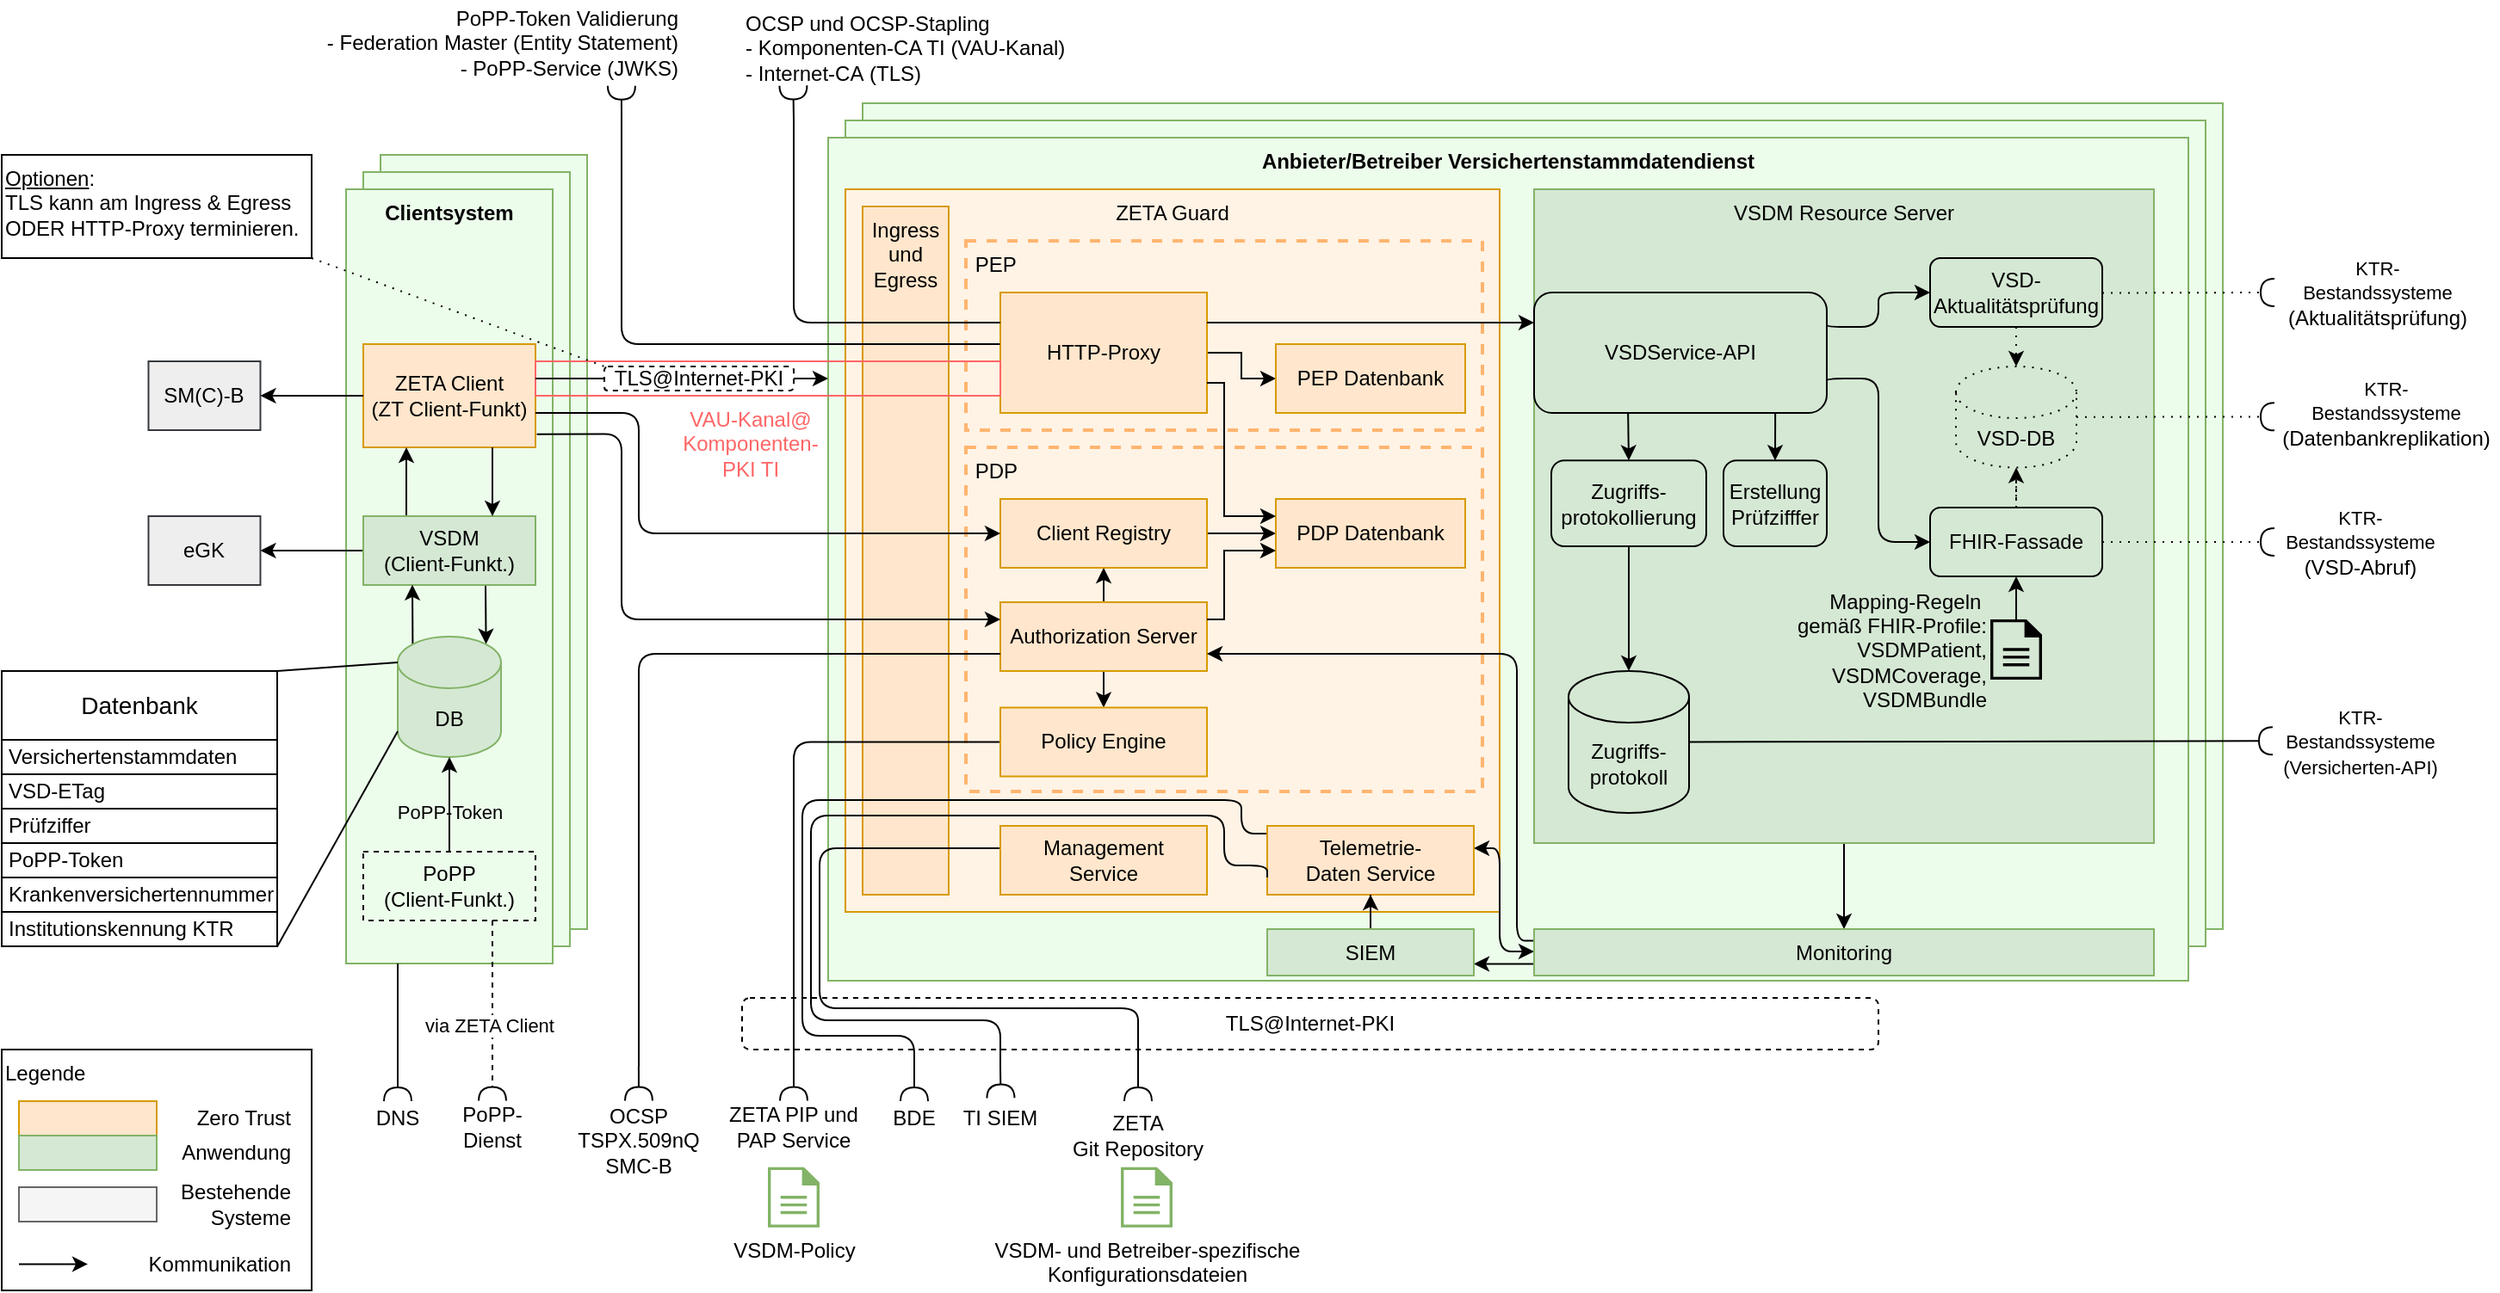 <?xml version="1.0" encoding="UTF-8"?>
<mxfile version="24.9.3">
  <diagram id="XZqBrHnGn3-9SLynYtlv" name="Seite-1">
    <mxGraphModel dx="1450" dy="616" grid="1" gridSize="10" guides="1" tooltips="1" connect="1" arrows="1" fold="1" page="0" pageScale="1" pageWidth="827" pageHeight="1169" math="0" shadow="0">
      <root>
        <mxCell id="0" />
        <mxCell id="1" parent="0" />
        <mxCell id="mA7ABEJn_w4v4imi2nxo-2" value="&lt;u&gt;Optionen&lt;/u&gt;:&lt;div&gt;&lt;span style=&quot;background-color: initial;&quot;&gt;TLS kann am Ingress &amp;amp; Egress ODER HTTP-Proxy terminieren.&lt;/span&gt;&lt;/div&gt;" style="rounded=0;whiteSpace=wrap;html=1;align=left;verticalAlign=top;" parent="1" vertex="1">
          <mxGeometry x="-10" y="100" width="180" height="60" as="geometry" />
        </mxCell>
        <mxCell id="WGu5ZAYpoWvmzztNCjQf-6" value="TLS@Internet-PKI" style="rounded=1;whiteSpace=wrap;html=1;fillColor=default;strokeColor=default;dashed=1;" parent="1" vertex="1">
          <mxGeometry x="420" y="590" width="660" height="30" as="geometry" />
        </mxCell>
        <mxCell id="Ux8lGl-wnyfo4ktNm6vA-52" value="" style="rounded=0;whiteSpace=wrap;html=1;fillColor=#EDFDEC;strokeColor=#82B366;verticalAlign=top;" parent="1" vertex="1">
          <mxGeometry x="210" y="100" width="120" height="450" as="geometry" />
        </mxCell>
        <mxCell id="Ux8lGl-wnyfo4ktNm6vA-51" value="" style="rounded=0;whiteSpace=wrap;html=1;fillColor=#EDFDEC;strokeColor=#82B366;verticalAlign=top;" parent="1" vertex="1">
          <mxGeometry x="200" y="110" width="120" height="450" as="geometry" />
        </mxCell>
        <mxCell id="Ux8lGl-wnyfo4ktNm6vA-50" value="" style="rounded=0;whiteSpace=wrap;html=1;fillColor=#edfdec;strokeColor=#82b366;align=center;verticalAlign=top;" parent="1" vertex="1">
          <mxGeometry x="490" y="70" width="790" height="480" as="geometry" />
        </mxCell>
        <mxCell id="Ux8lGl-wnyfo4ktNm6vA-48" value="" style="rounded=0;whiteSpace=wrap;html=1;fillColor=#edfdec;strokeColor=#82b366;align=center;verticalAlign=top;" parent="1" vertex="1">
          <mxGeometry x="480" y="80" width="790" height="480" as="geometry" />
        </mxCell>
        <mxCell id="29rTgdMoYmhlcVRQ41To-1" value="&lt;b&gt;Anbieter/Betreiber Versichertenstammdatendienst&lt;/b&gt;" style="rounded=0;whiteSpace=wrap;html=1;fillColor=#edfdec;strokeColor=#82b366;align=center;verticalAlign=top;" parent="1" vertex="1">
          <mxGeometry x="470" y="90" width="790" height="490" as="geometry" />
        </mxCell>
        <mxCell id="29rTgdMoYmhlcVRQ41To-2" value="ZETA Guard" style="rounded=0;whiteSpace=wrap;html=1;align=center;verticalAlign=top;fillColor=#fff3e5;strokeColor=#d79b00;" parent="1" vertex="1">
          <mxGeometry x="480" y="120" width="380" height="420" as="geometry" />
        </mxCell>
        <mxCell id="29rTgdMoYmhlcVRQ41To-3" value="Ingress&lt;div&gt;und&lt;/div&gt;&lt;div&gt;Egress&lt;div&gt;&lt;/div&gt;&lt;/div&gt;" style="rounded=0;whiteSpace=wrap;html=1;fillColor=#ffe6cc;strokeColor=#d79b00;verticalAlign=top;" parent="1" vertex="1">
          <mxGeometry x="490" y="130" width="50" height="400" as="geometry" />
        </mxCell>
        <mxCell id="29rTgdMoYmhlcVRQ41To-4" value="Legende" style="rounded=0;whiteSpace=wrap;html=1;align=left;verticalAlign=top;" parent="1" vertex="1">
          <mxGeometry x="-10" y="620" width="180" height="140" as="geometry" />
        </mxCell>
        <mxCell id="29rTgdMoYmhlcVRQ41To-6" value="&amp;nbsp;PDP&amp;nbsp;" style="rounded=0;whiteSpace=wrap;html=1;fillColor=none;verticalAlign=top;strokeColor=#FFB570;dashed=1;strokeWidth=2;align=left;" parent="1" vertex="1">
          <mxGeometry x="550" y="270" width="300" height="200" as="geometry" />
        </mxCell>
        <mxCell id="29rTgdMoYmhlcVRQ41To-9" style="edgeStyle=orthogonalEdgeStyle;rounded=0;orthogonalLoop=1;jettySize=auto;html=1;entryX=0.5;entryY=0;entryDx=0;entryDy=0;" parent="1" source="29rTgdMoYmhlcVRQ41To-15" target="29rTgdMoYmhlcVRQ41To-18" edge="1">
          <mxGeometry relative="1" as="geometry">
            <mxPoint x="630" y="360" as="targetPoint" />
          </mxGeometry>
        </mxCell>
        <mxCell id="7Tdx6mqpSsqZb4YxP3zN-2" value="" style="edgeStyle=orthogonalEdgeStyle;rounded=0;orthogonalLoop=1;jettySize=auto;html=1;" parent="1" source="29rTgdMoYmhlcVRQ41To-15" target="7Tdx6mqpSsqZb4YxP3zN-1" edge="1">
          <mxGeometry relative="1" as="geometry" />
        </mxCell>
        <mxCell id="29rTgdMoYmhlcVRQ41To-15" value="Authorization Server" style="rounded=0;whiteSpace=wrap;html=1;fillColor=#ffe6cc;strokeColor=#d79b00;" parent="1" vertex="1">
          <mxGeometry x="570" y="360" width="120" height="40" as="geometry" />
        </mxCell>
        <mxCell id="29rTgdMoYmhlcVRQ41To-16" style="edgeStyle=orthogonalEdgeStyle;rounded=1;orthogonalLoop=1;jettySize=auto;html=1;exitX=0;exitY=0.5;exitDx=0;exitDy=0;curved=0;endArrow=none;endFill=0;" parent="1" source="29rTgdMoYmhlcVRQ41To-18" edge="1">
          <mxGeometry relative="1" as="geometry">
            <Array as="points">
              <mxPoint x="450" y="441" />
            </Array>
            <mxPoint x="450" y="610" as="targetPoint" />
          </mxGeometry>
        </mxCell>
        <mxCell id="29rTgdMoYmhlcVRQ41To-18" value="Policy Engine" style="rounded=0;whiteSpace=wrap;html=1;fillColor=#ffe6cc;strokeColor=#d79b00;" parent="1" vertex="1">
          <mxGeometry x="570" y="421.25" width="120" height="40" as="geometry" />
        </mxCell>
        <mxCell id="29rTgdMoYmhlcVRQ41To-20" style="edgeStyle=orthogonalEdgeStyle;rounded=1;orthogonalLoop=1;jettySize=auto;html=1;entryX=0.5;entryY=0;entryDx=0;entryDy=0;curved=0;exitX=0.5;exitY=1;exitDx=0;exitDy=0;" parent="1" source="29rTgdMoYmhlcVRQ41To-22" target="29rTgdMoYmhlcVRQ41To-34" edge="1">
          <mxGeometry relative="1" as="geometry">
            <Array as="points">
              <mxPoint x="1060" y="490" />
              <mxPoint x="1060" y="490" />
            </Array>
            <mxPoint x="1006" y="410" as="sourcePoint" />
          </mxGeometry>
        </mxCell>
        <mxCell id="29rTgdMoYmhlcVRQ41To-22" value="&lt;div&gt;VSDM Resource Server&lt;/div&gt;" style="rounded=0;whiteSpace=wrap;html=1;fillColor=#d5e8d4;strokeColor=#82b366;verticalAlign=top;" parent="1" vertex="1">
          <mxGeometry x="880" y="120" width="360" height="380" as="geometry" />
        </mxCell>
        <mxCell id="kJqwXl-6ZBxffu8ja5CK-4" value="" style="edgeStyle=orthogonalEdgeStyle;rounded=1;orthogonalLoop=1;jettySize=auto;html=1;entryX=0;entryY=0.5;entryDx=0;entryDy=0;curved=0;startArrow=classic;startFill=1;" parent="1" source="29rTgdMoYmhlcVRQ41To-28" target="29rTgdMoYmhlcVRQ41To-34" edge="1">
          <mxGeometry relative="1" as="geometry">
            <Array as="points">
              <mxPoint x="860" y="503" />
              <mxPoint x="860" y="563" />
              <mxPoint x="880" y="563" />
            </Array>
          </mxGeometry>
        </mxCell>
        <mxCell id="kJqwXl-6ZBxffu8ja5CK-5" value="" style="edgeStyle=orthogonalEdgeStyle;rounded=1;orthogonalLoop=1;jettySize=auto;html=1;curved=0;endArrow=none;endFill=0;exitX=0;exitY=0.25;exitDx=0;exitDy=0;" parent="1" edge="1">
          <mxGeometry relative="1" as="geometry">
            <mxPoint x="725" y="494.5" as="sourcePoint" />
            <mxPoint x="520" y="632" as="targetPoint" />
            <Array as="points">
              <mxPoint x="710" y="495" />
              <mxPoint x="710" y="475" />
              <mxPoint x="455" y="475" />
              <mxPoint x="455" y="612" />
              <mxPoint x="520" y="612" />
            </Array>
          </mxGeometry>
        </mxCell>
        <mxCell id="29rTgdMoYmhlcVRQ41To-28" value="Telemetrie-Daten&amp;nbsp;&lt;span style=&quot;background-color: initial;&quot;&gt;Service&lt;/span&gt;" style="rounded=0;whiteSpace=wrap;html=1;fillColor=#ffe6cc;strokeColor=#d79b00;" parent="1" vertex="1">
          <mxGeometry x="725" y="490" width="120" height="40" as="geometry" />
        </mxCell>
        <mxCell id="29rTgdMoYmhlcVRQ41To-29" style="edgeStyle=orthogonalEdgeStyle;rounded=1;orthogonalLoop=1;jettySize=auto;html=1;curved=0;exitX=0;exitY=0.5;exitDx=0;exitDy=0;endArrow=none;endFill=0;" parent="1" source="29rTgdMoYmhlcVRQ41To-31" edge="1">
          <mxGeometry relative="1" as="geometry">
            <Array as="points">
              <mxPoint x="580" y="503" />
              <mxPoint x="465" y="503" />
              <mxPoint x="465" y="596" />
              <mxPoint x="650" y="596" />
            </Array>
            <mxPoint x="650" y="610" as="targetPoint" />
          </mxGeometry>
        </mxCell>
        <mxCell id="29rTgdMoYmhlcVRQ41To-31" value="Management&lt;div&gt;Service&lt;/div&gt;" style="rounded=0;whiteSpace=wrap;html=1;fillColor=#ffe6cc;strokeColor=#d79b00;" parent="1" vertex="1">
          <mxGeometry x="570" y="490" width="120" height="40" as="geometry" />
        </mxCell>
        <mxCell id="kJqwXl-6ZBxffu8ja5CK-1" value="" style="edgeStyle=orthogonalEdgeStyle;rounded=0;orthogonalLoop=1;jettySize=auto;html=1;entryX=1;entryY=0.75;entryDx=0;entryDy=0;exitX=0;exitY=0.75;exitDx=0;exitDy=0;exitPerimeter=0;" parent="1" source="29rTgdMoYmhlcVRQ41To-34" target="29rTgdMoYmhlcVRQ41To-53" edge="1">
          <mxGeometry relative="1" as="geometry" />
        </mxCell>
        <mxCell id="kJqwXl-6ZBxffu8ja5CK-3" value="" style="edgeStyle=orthogonalEdgeStyle;rounded=1;orthogonalLoop=1;jettySize=auto;html=1;entryX=1;entryY=0.75;entryDx=0;entryDy=0;exitX=0;exitY=0.25;exitDx=0;exitDy=0;curved=0;" parent="1" source="29rTgdMoYmhlcVRQ41To-34" target="29rTgdMoYmhlcVRQ41To-15" edge="1">
          <mxGeometry relative="1" as="geometry">
            <mxPoint x="1060" y="640" as="targetPoint" />
            <Array as="points">
              <mxPoint x="870" y="557" />
              <mxPoint x="870" y="390" />
            </Array>
          </mxGeometry>
        </mxCell>
        <mxCell id="29rTgdMoYmhlcVRQ41To-34" value="&lt;div&gt;Monitoring&lt;/div&gt;" style="rounded=0;whiteSpace=wrap;html=1;fillColor=#d5e8d4;strokeColor=#82b366;" parent="1" vertex="1">
          <mxGeometry x="880" y="550" width="360" height="27" as="geometry" />
        </mxCell>
        <mxCell id="29rTgdMoYmhlcVRQ41To-39" value="&lt;b&gt;Clientsystem&lt;/b&gt;" style="rounded=0;whiteSpace=wrap;html=1;fillColor=#EDFDEC;strokeColor=#82B366;verticalAlign=top;" parent="1" vertex="1">
          <mxGeometry x="190" y="120" width="120" height="450" as="geometry" />
        </mxCell>
        <mxCell id="29rTgdMoYmhlcVRQ41To-44" value="SM(C)-B" style="rounded=0;whiteSpace=wrap;html=1;fillColor=#eeeeee;strokeColor=#36393d;" parent="1" vertex="1">
          <mxGeometry x="75.24" y="220" width="65" height="40" as="geometry" />
        </mxCell>
        <mxCell id="kJqwXl-6ZBxffu8ja5CK-8" value="" style="edgeStyle=orthogonalEdgeStyle;rounded=0;orthogonalLoop=1;jettySize=auto;html=1;entryX=0.5;entryY=1;entryDx=0;entryDy=0;" parent="1" source="29rTgdMoYmhlcVRQ41To-53" target="29rTgdMoYmhlcVRQ41To-28" edge="1">
          <mxGeometry relative="1" as="geometry">
            <mxPoint x="785" y="640" as="targetPoint" />
          </mxGeometry>
        </mxCell>
        <mxCell id="29rTgdMoYmhlcVRQ41To-53" value="&lt;div&gt;SIEM&lt;/div&gt;" style="rounded=0;whiteSpace=wrap;html=1;fillColor=#D5E8D4;strokeColor=#82B366;" parent="1" vertex="1">
          <mxGeometry x="725" y="550" width="120" height="27" as="geometry" />
        </mxCell>
        <mxCell id="29rTgdMoYmhlcVRQ41To-60" value="" style="rounded=0;whiteSpace=wrap;html=1;fillColor=#ffe6cc;strokeColor=#d79b00;" parent="1" vertex="1">
          <mxGeometry y="650" width="80" height="20" as="geometry" />
        </mxCell>
        <mxCell id="29rTgdMoYmhlcVRQ41To-61" value="Zero Trust" style="text;html=1;align=right;verticalAlign=middle;whiteSpace=wrap;rounded=0;" parent="1" vertex="1">
          <mxGeometry x="90" y="650" width="70" height="20" as="geometry" />
        </mxCell>
        <mxCell id="29rTgdMoYmhlcVRQ41To-62" value="" style="rounded=0;whiteSpace=wrap;html=1;fillColor=#d5e8d4;strokeColor=#82b366;" parent="1" vertex="1">
          <mxGeometry y="670" width="80" height="20" as="geometry" />
        </mxCell>
        <mxCell id="29rTgdMoYmhlcVRQ41To-63" value="Anwendung" style="text;html=1;align=right;verticalAlign=middle;whiteSpace=wrap;rounded=0;" parent="1" vertex="1">
          <mxGeometry x="90" y="670" width="70" height="20" as="geometry" />
        </mxCell>
        <mxCell id="29rTgdMoYmhlcVRQ41To-64" value="" style="rounded=0;whiteSpace=wrap;html=1;fillColor=#f5f5f5;strokeColor=#666666;fontColor=#333333;" parent="1" vertex="1">
          <mxGeometry y="700" width="80" height="20" as="geometry" />
        </mxCell>
        <mxCell id="29rTgdMoYmhlcVRQ41To-65" value="Bestehende &lt;br&gt;Systeme" style="text;html=1;align=right;verticalAlign=middle;whiteSpace=wrap;rounded=0;" parent="1" vertex="1">
          <mxGeometry x="90" y="699.75" width="70" height="20" as="geometry" />
        </mxCell>
        <mxCell id="29rTgdMoYmhlcVRQ41To-66" style="edgeStyle=orthogonalEdgeStyle;rounded=1;orthogonalLoop=1;jettySize=auto;html=1;curved=0;" parent="1" edge="1">
          <mxGeometry relative="1" as="geometry">
            <mxPoint y="744.71" as="sourcePoint" />
            <mxPoint x="40" y="744.71" as="targetPoint" />
            <Array as="points">
              <mxPoint x="20" y="745" />
              <mxPoint x="20" y="745" />
            </Array>
          </mxGeometry>
        </mxCell>
        <mxCell id="29rTgdMoYmhlcVRQ41To-67" value="Kommunikation" style="text;html=1;align=right;verticalAlign=middle;whiteSpace=wrap;rounded=0;" parent="1" vertex="1">
          <mxGeometry x="70" y="735" width="90" height="20" as="geometry" />
        </mxCell>
        <mxCell id="29rTgdMoYmhlcVRQ41To-70" style="edgeStyle=orthogonalEdgeStyle;rounded=1;orthogonalLoop=1;jettySize=auto;html=1;entryX=0;entryY=0.25;entryDx=0;entryDy=0;curved=0;exitX=1.008;exitY=0.872;exitDx=0;exitDy=0;exitPerimeter=0;" parent="1" source="29rTgdMoYmhlcVRQ41To-76" target="29rTgdMoYmhlcVRQ41To-15" edge="1">
          <mxGeometry relative="1" as="geometry">
            <Array as="points">
              <mxPoint x="350" y="262" />
              <mxPoint x="350" y="370" />
            </Array>
          </mxGeometry>
        </mxCell>
        <mxCell id="29rTgdMoYmhlcVRQ41To-76" value="ZETA Client&lt;div&gt;(ZT Client-Funkt)&lt;/div&gt;" style="rounded=0;whiteSpace=wrap;html=1;fillColor=#ffe6cc;strokeColor=#d79b00;" parent="1" vertex="1">
          <mxGeometry x="200" y="210" width="100" height="60" as="geometry" />
        </mxCell>
        <mxCell id="29rTgdMoYmhlcVRQ41To-77" value="&amp;nbsp;PEP&amp;nbsp;" style="rounded=0;whiteSpace=wrap;html=1;fillColor=none;verticalAlign=top;strokeColor=#FFB570;dashed=1;strokeWidth=2;align=left;" parent="1" vertex="1">
          <mxGeometry x="550" y="150" width="300" height="110" as="geometry" />
        </mxCell>
        <mxCell id="y5Bz5w09_a10lvHmToGj-6" value="" style="edgeStyle=orthogonalEdgeStyle;rounded=0;orthogonalLoop=1;jettySize=auto;html=1;" parent="1" source="29rTgdMoYmhlcVRQ41To-78" target="y5Bz5w09_a10lvHmToGj-5" edge="1">
          <mxGeometry relative="1" as="geometry" />
        </mxCell>
        <mxCell id="29rTgdMoYmhlcVRQ41To-78" value="HTTP-Proxy" style="rounded=0;whiteSpace=wrap;html=1;fillColor=#ffe6cc;strokeColor=#d79b00;" parent="1" vertex="1">
          <mxGeometry x="570" y="180" width="120" height="70" as="geometry" />
        </mxCell>
        <mxCell id="29rTgdMoYmhlcVRQ41To-81" style="edgeStyle=orthogonalEdgeStyle;rounded=1;orthogonalLoop=1;jettySize=auto;html=1;entryX=0;entryY=0.25;entryDx=0;entryDy=0;exitX=1;exitY=0.25;exitDx=0;exitDy=0;curved=0;" parent="1" source="29rTgdMoYmhlcVRQ41To-78" target="Veu_fZ2Ik_sSsAxx7kRS-4" edge="1">
          <mxGeometry relative="1" as="geometry">
            <Array as="points" />
            <mxPoint x="940" y="230" as="targetPoint" />
          </mxGeometry>
        </mxCell>
        <mxCell id="mJ-3obKRto_tGQeoeEUm-2" value="" style="edgeStyle=orthogonalEdgeStyle;rounded=0;orthogonalLoop=1;jettySize=auto;html=1;entryX=0.25;entryY=1;entryDx=0;entryDy=0;exitX=0.25;exitY=0;exitDx=0;exitDy=0;" parent="1" source="29rTgdMoYmhlcVRQ41To-85" target="29rTgdMoYmhlcVRQ41To-76" edge="1">
          <mxGeometry relative="1" as="geometry" />
        </mxCell>
        <mxCell id="eh9vk2TK4S6zh4HiUIDi-2" value="" style="edgeStyle=orthogonalEdgeStyle;rounded=0;orthogonalLoop=1;jettySize=auto;html=1;" parent="1" source="29rTgdMoYmhlcVRQ41To-85" target="eh9vk2TK4S6zh4HiUIDi-1" edge="1">
          <mxGeometry relative="1" as="geometry" />
        </mxCell>
        <mxCell id="29rTgdMoYmhlcVRQ41To-85" value="&lt;div&gt;VSDM&lt;/div&gt;&lt;div&gt;(Client-Funkt.)&lt;/div&gt;" style="rounded=0;whiteSpace=wrap;html=1;fillColor=#d5e8d4;strokeColor=#82b366;" parent="1" vertex="1">
          <mxGeometry x="200" y="310" width="100" height="40" as="geometry" />
        </mxCell>
        <mxCell id="mJ-3obKRto_tGQeoeEUm-1" value="" style="edgeStyle=orthogonalEdgeStyle;rounded=0;orthogonalLoop=1;jettySize=auto;html=1;startArrow=classic;startFill=1;endArrow=none;endFill=0;exitX=0.855;exitY=0;exitDx=0;exitDy=4.35;exitPerimeter=0;entryX=0.71;entryY=1.011;entryDx=0;entryDy=0;entryPerimeter=0;" parent="1" source="29rTgdMoYmhlcVRQ41To-87" target="29rTgdMoYmhlcVRQ41To-85" edge="1">
          <mxGeometry relative="1" as="geometry" />
        </mxCell>
        <mxCell id="RsZEj9lyrCXEbWaPnTaj-8" value="" style="edgeStyle=orthogonalEdgeStyle;rounded=0;orthogonalLoop=1;jettySize=auto;html=1;exitX=0.145;exitY=0;exitDx=0;exitDy=4.35;exitPerimeter=0;entryX=0.285;entryY=0.997;entryDx=0;entryDy=0;entryPerimeter=0;" parent="1" source="29rTgdMoYmhlcVRQ41To-87" target="29rTgdMoYmhlcVRQ41To-85" edge="1">
          <mxGeometry relative="1" as="geometry" />
        </mxCell>
        <mxCell id="29rTgdMoYmhlcVRQ41To-87" value="&lt;span style=&quot;background-color: initial;&quot;&gt;DB&lt;/span&gt;" style="shape=cylinder3;whiteSpace=wrap;html=1;boundedLbl=1;backgroundOutline=1;size=15;fillColor=#d5e8d4;strokeColor=#82b366;" parent="1" vertex="1">
          <mxGeometry x="220" y="380" width="60" height="70" as="geometry" />
        </mxCell>
        <mxCell id="29rTgdMoYmhlcVRQ41To-37" style="edgeStyle=orthogonalEdgeStyle;rounded=1;orthogonalLoop=1;jettySize=auto;html=1;entryX=1;entryY=0.5;entryDx=0;entryDy=0;curved=0;exitX=0;exitY=0.5;exitDx=0;exitDy=0;" parent="1" source="29rTgdMoYmhlcVRQ41To-76" target="29rTgdMoYmhlcVRQ41To-44" edge="1">
          <mxGeometry relative="1" as="geometry">
            <mxPoint x="230" y="169" as="sourcePoint" />
          </mxGeometry>
        </mxCell>
        <mxCell id="RsZEj9lyrCXEbWaPnTaj-5" value="" style="edgeStyle=orthogonalEdgeStyle;rounded=0;orthogonalLoop=1;jettySize=auto;html=1;" parent="1" source="RsZEj9lyrCXEbWaPnTaj-1" target="29rTgdMoYmhlcVRQ41To-87" edge="1">
          <mxGeometry relative="1" as="geometry" />
        </mxCell>
        <mxCell id="RsZEj9lyrCXEbWaPnTaj-6" value="PoPP-Token" style="edgeLabel;html=1;align=center;verticalAlign=middle;resizable=0;points=[];labelBackgroundColor=none;" parent="RsZEj9lyrCXEbWaPnTaj-5" vertex="1" connectable="0">
          <mxGeometry x="-0.148" relative="1" as="geometry">
            <mxPoint as="offset" />
          </mxGeometry>
        </mxCell>
        <mxCell id="RsZEj9lyrCXEbWaPnTaj-1" value="&lt;div&gt;PoPP&lt;/div&gt;&lt;div&gt;(Client-Funkt.)&lt;/div&gt;" style="rounded=0;whiteSpace=wrap;html=1;fillColor=none;dashed=1;" parent="1" vertex="1">
          <mxGeometry x="200" y="505" width="100" height="40" as="geometry" />
        </mxCell>
        <mxCell id="Ux8lGl-wnyfo4ktNm6vA-5" value="" style="endArrow=none;html=1;rounded=0;entryX=0;entryY=0;entryDx=0;entryDy=15;entryPerimeter=0;exitX=1;exitY=0;exitDx=0;exitDy=0;" parent="1" source="WYYAO5a9UxV3ZW57-LGB-9" target="29rTgdMoYmhlcVRQ41To-87" edge="1">
          <mxGeometry width="50" height="50" relative="1" as="geometry">
            <mxPoint x="70" y="300" as="sourcePoint" />
            <mxPoint x="610" y="550" as="targetPoint" />
          </mxGeometry>
        </mxCell>
        <mxCell id="Ux8lGl-wnyfo4ktNm6vA-6" value="" style="endArrow=none;html=1;rounded=0;entryX=0;entryY=1;entryDx=0;entryDy=-15;entryPerimeter=0;exitX=1.001;exitY=0.992;exitDx=0;exitDy=0;exitPerimeter=0;" parent="1" source="WYYAO5a9UxV3ZW57-LGB-15" target="29rTgdMoYmhlcVRQ41To-87" edge="1">
          <mxGeometry width="50" height="50" relative="1" as="geometry">
            <mxPoint x="69.43" y="449.74" as="sourcePoint" />
            <mxPoint x="125.36" y="440" as="targetPoint" />
          </mxGeometry>
        </mxCell>
        <mxCell id="Ux8lGl-wnyfo4ktNm6vA-14" value="" style="rounded=0;whiteSpace=wrap;html=1;fillColor=none;strokeColor=#FF6666;align=right;" parent="1" vertex="1">
          <mxGeometry x="300" y="220" width="270" height="20" as="geometry" />
        </mxCell>
        <mxCell id="Ux8lGl-wnyfo4ktNm6vA-15" value="&lt;span style=&quot;text-align: right;&quot;&gt;&lt;font color=&quot;#ff6666&quot;&gt;VAU-Kanal@&lt;/font&gt;&lt;/span&gt;&lt;div&gt;&lt;span style=&quot;text-align: right;&quot;&gt;&lt;font color=&quot;#ff6666&quot;&gt;Komponenten-PKI TI&lt;/font&gt;&lt;/span&gt;&lt;/div&gt;" style="text;html=1;align=center;verticalAlign=middle;whiteSpace=wrap;rounded=0;" parent="1" vertex="1">
          <mxGeometry x="380" y="240" width="90" height="56" as="geometry" />
        </mxCell>
        <mxCell id="Ux8lGl-wnyfo4ktNm6vA-16" value="" style="edgeStyle=orthogonalEdgeStyle;rounded=0;orthogonalLoop=1;jettySize=auto;html=1;entryX=0.75;entryY=0;entryDx=0;entryDy=0;exitX=0.75;exitY=1;exitDx=0;exitDy=0;" parent="1" source="29rTgdMoYmhlcVRQ41To-76" target="29rTgdMoYmhlcVRQ41To-85" edge="1">
          <mxGeometry relative="1" as="geometry">
            <mxPoint x="235" y="320" as="sourcePoint" />
            <mxPoint x="235" y="280" as="targetPoint" />
          </mxGeometry>
        </mxCell>
        <mxCell id="29rTgdMoYmhlcVRQ41To-35" style="edgeStyle=orthogonalEdgeStyle;rounded=1;orthogonalLoop=1;jettySize=auto;html=1;curved=0;exitX=0;exitY=0.5;exitDx=0;exitDy=0;" parent="1" source="Ux8lGl-wnyfo4ktNm6vA-14" edge="1">
          <mxGeometry relative="1" as="geometry">
            <Array as="points">
              <mxPoint x="470" y="230" />
              <mxPoint x="470" y="230" />
            </Array>
            <mxPoint x="470" y="230" as="targetPoint" />
            <mxPoint x="310" y="230" as="sourcePoint" />
          </mxGeometry>
        </mxCell>
        <mxCell id="Ux8lGl-wnyfo4ktNm6vA-19" value="&lt;span style=&quot;&quot;&gt;VSDM-Policy&lt;/span&gt;" style="sketch=0;pointerEvents=1;shadow=0;dashed=0;html=1;strokeColor=none;fillColor=#82B366;labelPosition=center;verticalLabelPosition=bottom;verticalAlign=top;outlineConnect=0;align=center;shape=mxgraph.office.concepts.document;labelBackgroundColor=#FFFFFF;" parent="1" vertex="1">
          <mxGeometry x="435" y="688.38" width="30" height="35" as="geometry" />
        </mxCell>
        <mxCell id="Ux8lGl-wnyfo4ktNm6vA-20" value="Zugriffs-protokoll" style="shape=cylinder3;whiteSpace=wrap;html=1;boundedLbl=1;backgroundOutline=1;size=15;fillColor=#d5e8d4;strokeColor=#000000;" parent="1" vertex="1">
          <mxGeometry x="900" y="400" width="70" height="82.5" as="geometry" />
        </mxCell>
        <mxCell id="mA7ABEJn_w4v4imi2nxo-9" value="" style="edgeStyle=orthogonalEdgeStyle;rounded=0;orthogonalLoop=1;jettySize=auto;html=1;dashed=1;dashPattern=1 4;" parent="1" source="Ux8lGl-wnyfo4ktNm6vA-22" target="mA7ABEJn_w4v4imi2nxo-4" edge="1">
          <mxGeometry relative="1" as="geometry" />
        </mxCell>
        <mxCell id="mA7ABEJn_w4v4imi2nxo-10" value="" style="edgeStyle=orthogonalEdgeStyle;rounded=0;orthogonalLoop=1;jettySize=auto;html=1;startArrow=classic;startFill=1;endArrow=none;endFill=0;" parent="1" source="Ux8lGl-wnyfo4ktNm6vA-22" target="Ux8lGl-wnyfo4ktNm6vA-23" edge="1">
          <mxGeometry relative="1" as="geometry" />
        </mxCell>
        <mxCell id="Ux8lGl-wnyfo4ktNm6vA-22" value="FHIR-Fassade" style="rounded=1;whiteSpace=wrap;html=1;fillColor=none;" parent="1" vertex="1">
          <mxGeometry x="1110" y="305" width="100" height="40" as="geometry" />
        </mxCell>
        <mxCell id="Ux8lGl-wnyfo4ktNm6vA-23" value="" style="sketch=0;pointerEvents=1;shadow=0;dashed=0;html=1;strokeColor=none;fillColor=#000000;labelPosition=center;verticalLabelPosition=bottom;verticalAlign=top;outlineConnect=0;align=center;shape=mxgraph.office.concepts.document;labelBackgroundColor=none;" parent="1" vertex="1">
          <mxGeometry x="1145" y="370" width="30" height="35" as="geometry" />
        </mxCell>
        <mxCell id="Ux8lGl-wnyfo4ktNm6vA-30" value="" style="edgeStyle=orthogonalEdgeStyle;rounded=0;orthogonalLoop=1;jettySize=auto;html=1;exitX=0.5;exitY=1;exitDx=0;exitDy=0;" parent="1" source="Veu_fZ2Ik_sSsAxx7kRS-3" target="Ux8lGl-wnyfo4ktNm6vA-20" edge="1">
          <mxGeometry relative="1" as="geometry">
            <mxPoint x="934.71" y="362.32" as="sourcePoint" />
            <mxPoint x="850" y="430.5" as="targetPoint" />
          </mxGeometry>
        </mxCell>
        <mxCell id="Ux8lGl-wnyfo4ktNm6vA-32" value="" style="rounded=0;orthogonalLoop=1;jettySize=auto;html=1;endArrow=halfCircle;endFill=0;endSize=6;strokeWidth=1;sketch=0;dashed=1;dashPattern=1 4;" parent="1" source="Ux8lGl-wnyfo4ktNm6vA-22" edge="1">
          <mxGeometry relative="1" as="geometry">
            <mxPoint x="1244.14" y="250.5" as="sourcePoint" />
            <mxPoint x="1310" y="325" as="targetPoint" />
          </mxGeometry>
        </mxCell>
        <mxCell id="Ux8lGl-wnyfo4ktNm6vA-34" value="" style="ellipse;whiteSpace=wrap;html=1;align=center;aspect=fixed;fillColor=none;strokeColor=none;resizable=0;perimeter=centerPerimeter;rotatable=0;allowArrows=0;points=[];outlineConnect=1;" parent="1" vertex="1">
          <mxGeometry x="1420" y="160" width="10" height="10" as="geometry" />
        </mxCell>
        <mxCell id="Ux8lGl-wnyfo4ktNm6vA-43" value="" style="rounded=0;orthogonalLoop=1;jettySize=auto;html=1;endArrow=halfCircle;endFill=0;endSize=6;strokeWidth=1;sketch=0;exitX=1;exitY=0.5;exitDx=0;exitDy=0;exitPerimeter=0;" parent="1" source="Ux8lGl-wnyfo4ktNm6vA-20" edge="1">
          <mxGeometry relative="1" as="geometry">
            <mxPoint x="965" y="441.88" as="sourcePoint" />
            <mxPoint x="1309" y="440.63" as="targetPoint" />
          </mxGeometry>
        </mxCell>
        <mxCell id="Ux8lGl-wnyfo4ktNm6vA-45" value="&lt;span style=&quot;color: rgb(0, 0, 0); font-family: Helvetica; font-size: 11px; font-style: normal; font-variant-ligatures: normal; font-variant-caps: normal; font-weight: 400; letter-spacing: normal; orphans: 2; text-align: center; text-indent: 0px; text-transform: none; widows: 2; word-spacing: 0px; -webkit-text-stroke-width: 0px; white-space: nowrap; background-color: rgb(255, 255, 255); text-decoration-thickness: initial; text-decoration-style: initial; text-decoration-color: initial; display: inline !important; float: none;&quot;&gt;KTR-&lt;div style=&quot;font-size: 12px; text-wrap: wrap;&quot;&gt;&lt;span style=&quot;font-size: 11px; text-wrap: nowrap;&quot;&gt;Bestandssysteme&lt;/span&gt;&lt;/div&gt;(Versicherten-API)&lt;/span&gt;" style="text;html=1;align=center;verticalAlign=middle;whiteSpace=wrap;rounded=0;" parent="1" vertex="1">
          <mxGeometry x="1310" y="416.25" width="100" height="50" as="geometry" />
        </mxCell>
        <mxCell id="4ok_WFRXBlFDNo3Pk6dw-8" value="" style="rounded=0;orthogonalLoop=1;jettySize=auto;html=1;endArrow=halfCircle;endFill=0;endSize=6;strokeWidth=1;sketch=0;entryX=0.5;entryY=0;entryDx=0;entryDy=0;" parent="1" target="4ok_WFRXBlFDNo3Pk6dw-12" edge="1">
          <mxGeometry relative="1" as="geometry">
            <mxPoint x="520" y="629.75" as="sourcePoint" />
            <mxPoint x="519.83" y="645.75" as="targetPoint" />
          </mxGeometry>
        </mxCell>
        <mxCell id="4ok_WFRXBlFDNo3Pk6dw-9" value="" style="rounded=0;orthogonalLoop=1;jettySize=auto;html=1;endArrow=halfCircle;endFill=0;endSize=6;strokeWidth=1;sketch=0;entryX=0.504;entryY=-0.09;entryDx=0;entryDy=0;entryPerimeter=0;" parent="1" target="4ok_WFRXBlFDNo3Pk6dw-13" edge="1">
          <mxGeometry relative="1" as="geometry">
            <mxPoint x="570" y="630" as="sourcePoint" />
            <mxPoint x="569.36" y="639.5" as="targetPoint" />
          </mxGeometry>
        </mxCell>
        <mxCell id="4ok_WFRXBlFDNo3Pk6dw-10" value="" style="rounded=0;orthogonalLoop=1;jettySize=auto;html=1;endArrow=halfCircle;endFill=0;endSize=6;strokeWidth=1;sketch=0;entryX=0.5;entryY=0;entryDx=0;entryDy=0;" parent="1" target="4ok_WFRXBlFDNo3Pk6dw-14" edge="1">
          <mxGeometry relative="1" as="geometry">
            <mxPoint x="650" y="606" as="sourcePoint" />
            <mxPoint x="640" y="625.75" as="targetPoint" />
          </mxGeometry>
        </mxCell>
        <mxCell id="4ok_WFRXBlFDNo3Pk6dw-11" value="" style="rounded=0;orthogonalLoop=1;jettySize=auto;html=1;endArrow=halfCircle;endFill=0;endSize=6;strokeWidth=1;sketch=0;entryX=0.5;entryY=0;entryDx=0;entryDy=0;" parent="1" target="4ok_WFRXBlFDNo3Pk6dw-15" edge="1">
          <mxGeometry relative="1" as="geometry">
            <mxPoint x="450" y="606.25" as="sourcePoint" />
            <mxPoint x="450" y="620" as="targetPoint" />
          </mxGeometry>
        </mxCell>
        <mxCell id="4ok_WFRXBlFDNo3Pk6dw-12" value="BDE" style="text;html=1;align=center;verticalAlign=middle;whiteSpace=wrap;rounded=0;" parent="1" vertex="1">
          <mxGeometry x="490" y="650" width="60" height="20" as="geometry" />
        </mxCell>
        <mxCell id="4ok_WFRXBlFDNo3Pk6dw-13" value="TI SIEM" style="text;html=1;align=center;verticalAlign=middle;whiteSpace=wrap;rounded=0;" parent="1" vertex="1">
          <mxGeometry x="540" y="650" width="60" height="20" as="geometry" />
        </mxCell>
        <mxCell id="4ok_WFRXBlFDNo3Pk6dw-14" value="ZETA Git&amp;nbsp;&lt;span style=&quot;background-color: initial;&quot;&gt;Repository&lt;/span&gt;" style="text;html=1;align=center;verticalAlign=middle;whiteSpace=wrap;rounded=0;" parent="1" vertex="1">
          <mxGeometry x="600" y="650" width="100" height="40" as="geometry" />
        </mxCell>
        <mxCell id="4ok_WFRXBlFDNo3Pk6dw-15" value="ZETA PIP und PAP Service" style="text;html=1;align=center;verticalAlign=middle;whiteSpace=wrap;rounded=0;" parent="1" vertex="1">
          <mxGeometry x="400" y="649.75" width="100" height="30" as="geometry" />
        </mxCell>
        <mxCell id="Veu_fZ2Ik_sSsAxx7kRS-3" value="Zugriffs-protokollierung" style="rounded=1;whiteSpace=wrap;html=1;fillColor=none;" parent="1" vertex="1">
          <mxGeometry x="890" y="277.63" width="90" height="49.87" as="geometry" />
        </mxCell>
        <mxCell id="JMPoNBZ3KFbZMQvcs8hZ-1" value="" style="edgeStyle=orthogonalEdgeStyle;rounded=1;orthogonalLoop=1;jettySize=auto;html=1;entryX=0.5;entryY=0;entryDx=0;entryDy=0;curved=0;exitX=0.321;exitY=0.996;exitDx=0;exitDy=0;exitPerimeter=0;" parent="1" source="Veu_fZ2Ik_sSsAxx7kRS-4" target="Veu_fZ2Ik_sSsAxx7kRS-3" edge="1">
          <mxGeometry relative="1" as="geometry">
            <mxPoint x="937.5" y="245" as="sourcePoint" />
          </mxGeometry>
        </mxCell>
        <mxCell id="Veu_fZ2Ik_sSsAxx7kRS-4" value="VSDService&lt;span style=&quot;background-color: initial;&quot;&gt;-API&lt;/span&gt;" style="rounded=1;whiteSpace=wrap;html=1;fillColor=none;" parent="1" vertex="1">
          <mxGeometry x="880" y="180" width="170" height="70" as="geometry" />
        </mxCell>
        <mxCell id="Veu_fZ2Ik_sSsAxx7kRS-8" value="" style="edgeStyle=orthogonalEdgeStyle;rounded=1;orthogonalLoop=1;jettySize=auto;html=1;entryX=0;entryY=0.5;entryDx=0;entryDy=0;startArrow=none;startFill=0;curved=0;exitX=1;exitY=0.75;exitDx=0;exitDy=0;" parent="1" source="Veu_fZ2Ik_sSsAxx7kRS-4" target="Ux8lGl-wnyfo4ktNm6vA-22" edge="1">
          <mxGeometry relative="1" as="geometry">
            <Array as="points">
              <mxPoint x="1080" y="230" />
              <mxPoint x="1080" y="325" />
            </Array>
            <mxPoint x="1050" y="215" as="sourcePoint" />
            <mxPoint x="1115" y="240" as="targetPoint" />
          </mxGeometry>
        </mxCell>
        <mxCell id="USjoI9_iPOMPHp6QYIuY-1" value="" style="rounded=0;orthogonalLoop=1;jettySize=auto;html=1;endArrow=halfCircle;endFill=0;endSize=6;strokeWidth=1;sketch=0;dashed=1;exitX=0.75;exitY=1;exitDx=0;exitDy=0;entryX=0.5;entryY=0;entryDx=0;entryDy=0;" parent="1" source="RsZEj9lyrCXEbWaPnTaj-1" target="USjoI9_iPOMPHp6QYIuY-2" edge="1">
          <mxGeometry relative="1" as="geometry">
            <mxPoint x="250" y="545" as="sourcePoint" />
            <mxPoint x="275" y="630" as="targetPoint" />
          </mxGeometry>
        </mxCell>
        <mxCell id="ifHjv8w-46B9kM17yqdW-1" value="via ZETA Client" style="edgeLabel;html=1;align=center;verticalAlign=middle;resizable=0;points=[];" parent="USjoI9_iPOMPHp6QYIuY-1" vertex="1" connectable="0">
          <mxGeometry x="0.151" y="-2" relative="1" as="geometry">
            <mxPoint as="offset" />
          </mxGeometry>
        </mxCell>
        <mxCell id="USjoI9_iPOMPHp6QYIuY-2" value="PoPP-Dienst" style="text;html=1;align=center;verticalAlign=middle;whiteSpace=wrap;rounded=0;" parent="1" vertex="1">
          <mxGeometry x="245" y="649.75" width="60" height="30" as="geometry" />
        </mxCell>
        <mxCell id="UZmVdI0JqOaVXZEGuSlR-1" value="" style="rounded=0;orthogonalLoop=1;jettySize=auto;html=1;endArrow=halfCircle;endFill=0;endSize=6;strokeWidth=1;sketch=0;exitX=0.25;exitY=1;exitDx=0;exitDy=0;entryX=0.5;entryY=0;entryDx=0;entryDy=0;" parent="1" source="29rTgdMoYmhlcVRQ41To-39" target="UZmVdI0JqOaVXZEGuSlR-2" edge="1">
          <mxGeometry relative="1" as="geometry">
            <mxPoint x="215" y="570" as="sourcePoint" />
            <mxPoint x="220" y="620" as="targetPoint" />
          </mxGeometry>
        </mxCell>
        <mxCell id="UZmVdI0JqOaVXZEGuSlR-2" value="DNS" style="text;html=1;align=center;verticalAlign=middle;whiteSpace=wrap;rounded=0;" parent="1" vertex="1">
          <mxGeometry x="190" y="650" width="60" height="20" as="geometry" />
        </mxCell>
        <mxCell id="UZmVdI0JqOaVXZEGuSlR-3" style="edgeStyle=orthogonalEdgeStyle;rounded=1;orthogonalLoop=1;jettySize=auto;html=1;exitX=0;exitY=0.75;exitDx=0;exitDy=0;curved=0;endArrow=none;endFill=0;" parent="1" source="29rTgdMoYmhlcVRQ41To-15" edge="1">
          <mxGeometry relative="1" as="geometry">
            <Array as="points">
              <mxPoint x="360" y="390" />
              <mxPoint x="360" y="610" />
            </Array>
            <mxPoint x="360" y="630" as="targetPoint" />
            <mxPoint x="520" y="335" as="sourcePoint" />
          </mxGeometry>
        </mxCell>
        <mxCell id="UZmVdI0JqOaVXZEGuSlR-5" value="" style="rounded=0;orthogonalLoop=1;jettySize=auto;html=1;endArrow=halfCircle;endFill=0;endSize=6;strokeWidth=1;sketch=0;entryX=0.5;entryY=0;entryDx=0;entryDy=0;" parent="1" edge="1">
          <mxGeometry relative="1" as="geometry">
            <mxPoint x="359.95" y="630" as="sourcePoint" />
            <mxPoint x="360" y="649.75" as="targetPoint" />
          </mxGeometry>
        </mxCell>
        <mxCell id="UZmVdI0JqOaVXZEGuSlR-6" value="OCSP TSPX.509nQ&lt;div&gt;SMC-B&lt;/div&gt;" style="text;html=1;align=center;verticalAlign=middle;whiteSpace=wrap;rounded=0;" parent="1" vertex="1">
          <mxGeometry x="310" y="650" width="100" height="45" as="geometry" />
        </mxCell>
        <mxCell id="UZmVdI0JqOaVXZEGuSlR-7" style="edgeStyle=orthogonalEdgeStyle;rounded=1;orthogonalLoop=1;jettySize=auto;html=1;exitX=-0.002;exitY=0.428;exitDx=0;exitDy=0;curved=0;endArrow=none;endFill=0;exitPerimeter=0;" parent="1" source="29rTgdMoYmhlcVRQ41To-78" edge="1">
          <mxGeometry relative="1" as="geometry">
            <Array as="points">
              <mxPoint x="350" y="210" />
            </Array>
            <mxPoint x="350" y="80" as="targetPoint" />
            <mxPoint x="590" y="340" as="sourcePoint" />
          </mxGeometry>
        </mxCell>
        <mxCell id="UZmVdI0JqOaVXZEGuSlR-9" style="edgeStyle=orthogonalEdgeStyle;rounded=1;orthogonalLoop=1;jettySize=auto;html=1;exitX=0;exitY=0.25;exitDx=0;exitDy=0;curved=0;endArrow=none;endFill=0;" parent="1" source="29rTgdMoYmhlcVRQ41To-78" edge="1">
          <mxGeometry relative="1" as="geometry">
            <Array as="points">
              <mxPoint x="450" y="198" />
            </Array>
            <mxPoint x="450" y="80" as="targetPoint" />
            <mxPoint x="665" y="210" as="sourcePoint" />
          </mxGeometry>
        </mxCell>
        <mxCell id="UZmVdI0JqOaVXZEGuSlR-11" value="&lt;div&gt;PoPP-Token Validierung&lt;/div&gt;&lt;div&gt;- Federation Master (&lt;span style=&quot;background-color: initial;&quot;&gt;Entity Statement)&lt;/span&gt;&lt;/div&gt;&lt;div&gt;- PoPP-Service (JWKS)&lt;/div&gt;" style="text;html=1;align=right;verticalAlign=middle;whiteSpace=wrap;rounded=0;" parent="1" vertex="1">
          <mxGeometry x="170" y="10" width="215" height="50" as="geometry" />
        </mxCell>
        <mxCell id="UZmVdI0JqOaVXZEGuSlR-12" value="OCSP und OCSP-Stapling&lt;br&gt;- Komponenten-CA TI&amp;nbsp;&lt;span style=&quot;background-color: initial;&quot;&gt;(VAU-Kanal)&lt;/span&gt;&lt;div&gt;&lt;span style=&quot;background-color: initial;&quot;&gt;-&amp;nbsp;&lt;/span&gt;&lt;span style=&quot;background-color: initial;&quot;&gt;Internet-CA&amp;nbsp;&lt;/span&gt;&lt;span style=&quot;background-color: initial;&quot;&gt;(TLS)&lt;/span&gt;&lt;/div&gt;" style="text;html=1;align=left;verticalAlign=middle;whiteSpace=wrap;rounded=0;" parent="1" vertex="1">
          <mxGeometry x="420" y="15" width="190" height="45" as="geometry" />
        </mxCell>
        <mxCell id="UZmVdI0JqOaVXZEGuSlR-13" value="" style="rounded=0;orthogonalLoop=1;jettySize=auto;html=1;endArrow=halfCircle;endFill=0;endSize=6;strokeWidth=1;sketch=0;" parent="1" edge="1">
          <mxGeometry relative="1" as="geometry">
            <mxPoint x="450" y="80" as="sourcePoint" />
            <mxPoint x="449.71" y="59.75" as="targetPoint" />
          </mxGeometry>
        </mxCell>
        <mxCell id="UZmVdI0JqOaVXZEGuSlR-14" value="" style="rounded=0;orthogonalLoop=1;jettySize=auto;html=1;endArrow=halfCircle;endFill=0;endSize=6;strokeWidth=1;sketch=0;entryX=0.837;entryY=0.997;entryDx=0;entryDy=0;entryPerimeter=0;" parent="1" target="UZmVdI0JqOaVXZEGuSlR-11" edge="1">
          <mxGeometry relative="1" as="geometry">
            <mxPoint x="350" y="80" as="sourcePoint" />
            <mxPoint x="344.0" y="60" as="targetPoint" />
          </mxGeometry>
        </mxCell>
        <mxCell id="WYYAO5a9UxV3ZW57-LGB-9" value="&lt;font style=&quot;font-size: 14px;&quot;&gt;Datenbank&lt;/font&gt;" style="swimlane;fontStyle=0;childLayout=stackLayout;horizontal=1;startSize=40;horizontalStack=0;resizeParent=1;resizeParentMax=0;resizeLast=0;collapsible=1;marginBottom=0;whiteSpace=wrap;html=1;" parent="1" vertex="1">
          <mxGeometry x="-10" y="400" width="160" height="160" as="geometry" />
        </mxCell>
        <mxCell id="WYYAO5a9UxV3ZW57-LGB-10" value="&lt;span style=&quot;background-color: initial; font-size: 12px;&quot;&gt;Versichertenstammdaten&lt;/span&gt;" style="text;strokeColor=default;fillColor=none;align=left;verticalAlign=middle;spacingLeft=2;spacingRight=2;overflow=hidden;points=[[0,0.5],[1,0.5]];portConstraint=eastwest;rotatable=0;whiteSpace=wrap;html=1;fontSize=12;fontColor=#000000;" parent="WYYAO5a9UxV3ZW57-LGB-9" vertex="1">
          <mxGeometry y="40" width="160" height="20" as="geometry" />
        </mxCell>
        <mxCell id="WYYAO5a9UxV3ZW57-LGB-11" value="&lt;span style=&quot;background-color: initial; font-size: 12px;&quot;&gt;&lt;font face=&quot;Helvetica&quot; style=&quot;font-size: 12px;&quot;&gt;VSD-ETag&lt;/font&gt;&lt;/span&gt;" style="text;strokeColor=default;fillColor=none;align=left;verticalAlign=middle;spacingLeft=2;spacingRight=2;overflow=hidden;points=[[0,0.5],[1,0.5]];portConstraint=eastwest;rotatable=0;whiteSpace=wrap;html=1;fontSize=12;" parent="WYYAO5a9UxV3ZW57-LGB-9" vertex="1">
          <mxGeometry y="60" width="160" height="20" as="geometry" />
        </mxCell>
        <mxCell id="WYYAO5a9UxV3ZW57-LGB-12" value="&lt;span style=&quot;background-color: initial; font-size: 12px;&quot;&gt;Prüfziffer&lt;/span&gt;" style="text;strokeColor=default;fillColor=none;align=left;verticalAlign=middle;spacingLeft=2;spacingRight=2;overflow=hidden;points=[[0,0.5],[1,0.5]];portConstraint=eastwest;rotatable=0;whiteSpace=wrap;html=1;fontSize=12;fontColor=#000000;" parent="WYYAO5a9UxV3ZW57-LGB-9" vertex="1">
          <mxGeometry y="80" width="160" height="20" as="geometry" />
        </mxCell>
        <mxCell id="WYYAO5a9UxV3ZW57-LGB-13" value="&lt;span style=&quot;font-size: 12px;&quot;&gt;&lt;font face=&quot;Helvetica&quot; style=&quot;font-size: 12px;&quot;&gt;PoPP-Token&lt;/font&gt;&lt;/span&gt;" style="text;strokeColor=default;fillColor=none;align=left;verticalAlign=middle;spacingLeft=2;spacingRight=2;overflow=hidden;points=[[0,0.5],[1,0.5]];portConstraint=eastwest;rotatable=0;whiteSpace=wrap;html=1;fontSize=12;fontColor=#000000;" parent="WYYAO5a9UxV3ZW57-LGB-9" vertex="1">
          <mxGeometry y="100" width="160" height="20" as="geometry" />
        </mxCell>
        <mxCell id="WYYAO5a9UxV3ZW57-LGB-14" value="Krankenversichertennummer" style="text;strokeColor=default;fillColor=none;align=left;verticalAlign=middle;spacingLeft=2;spacingRight=2;overflow=hidden;points=[[0,0.5],[1,0.5]];portConstraint=eastwest;rotatable=0;whiteSpace=wrap;html=1;fontSize=12;" parent="WYYAO5a9UxV3ZW57-LGB-9" vertex="1">
          <mxGeometry y="120" width="160" height="20" as="geometry" />
        </mxCell>
        <mxCell id="WYYAO5a9UxV3ZW57-LGB-15" value="&lt;font face=&quot;Helvetica&quot; style=&quot;font-size: 12px;&quot;&gt;&lt;span style=&quot;font-size: 12px;&quot;&gt;Institutionskennung KTR&lt;/span&gt;&lt;/font&gt;" style="text;strokeColor=default;fillColor=none;align=left;verticalAlign=middle;spacingLeft=2;spacingRight=2;overflow=hidden;points=[[0,0.5],[1,0.5]];portConstraint=eastwest;rotatable=0;whiteSpace=wrap;html=1;fontSize=12;fontColor=#000000;" parent="WYYAO5a9UxV3ZW57-LGB-9" vertex="1">
          <mxGeometry y="140" width="160" height="20" as="geometry" />
        </mxCell>
        <mxCell id="WGu5ZAYpoWvmzztNCjQf-4" value="TLS@Internet-PKI" style="rounded=1;whiteSpace=wrap;html=1;fillColor=default;strokeColor=default;dashed=1;" parent="1" vertex="1">
          <mxGeometry x="340" y="223" width="110" height="14" as="geometry" />
        </mxCell>
        <mxCell id="y5Bz5w09_a10lvHmToGj-2" value="" style="edgeStyle=orthogonalEdgeStyle;rounded=0;orthogonalLoop=1;jettySize=auto;html=1;" parent="1" source="7Tdx6mqpSsqZb4YxP3zN-1" target="y5Bz5w09_a10lvHmToGj-1" edge="1">
          <mxGeometry relative="1" as="geometry" />
        </mxCell>
        <mxCell id="7Tdx6mqpSsqZb4YxP3zN-1" value="Client Registry" style="rounded=0;whiteSpace=wrap;html=1;fillColor=#ffe6cc;strokeColor=#d79b00;" parent="1" vertex="1">
          <mxGeometry x="570" y="300" width="120" height="40" as="geometry" />
        </mxCell>
        <mxCell id="eh9vk2TK4S6zh4HiUIDi-1" value="eGK" style="rounded=0;whiteSpace=wrap;html=1;fillColor=#eeeeee;strokeColor=#36393d;" parent="1" vertex="1">
          <mxGeometry x="75.24" y="310" width="65" height="40" as="geometry" />
        </mxCell>
        <mxCell id="Sa-0AyuytdpOppMepQPU-1" value="&lt;span style=&quot;&quot;&gt;VSDM- und Betreiber-&lt;/span&gt;spezifische&lt;div&gt;&lt;span style=&quot;&quot;&gt;Konfigurationsdateien&lt;/span&gt;&lt;/div&gt;" style="sketch=0;pointerEvents=1;shadow=0;dashed=0;html=1;strokeColor=none;fillColor=#82B366;labelPosition=center;verticalLabelPosition=bottom;verticalAlign=top;outlineConnect=0;align=center;shape=mxgraph.office.concepts.document;labelBackgroundColor=#FFFFFF;" parent="1" vertex="1">
          <mxGeometry x="640" y="688.38" width="30" height="35" as="geometry" />
        </mxCell>
        <mxCell id="IEj9VLfv4YksJk9ZvM38-1" value="VSD-Aktualitätsprüfung" style="rounded=1;whiteSpace=wrap;html=1;fillColor=none;" parent="1" vertex="1">
          <mxGeometry x="1110" y="160" width="100" height="40" as="geometry" />
        </mxCell>
        <mxCell id="IEj9VLfv4YksJk9ZvM38-5" value="" style="edgeStyle=orthogonalEdgeStyle;rounded=1;orthogonalLoop=1;jettySize=auto;html=1;startArrow=none;startFill=0;curved=0;exitX=1;exitY=0.25;exitDx=0;exitDy=0;" parent="1" source="Veu_fZ2Ik_sSsAxx7kRS-4" target="IEj9VLfv4YksJk9ZvM38-1" edge="1">
          <mxGeometry relative="1" as="geometry">
            <Array as="points">
              <mxPoint x="1080" y="200" />
              <mxPoint x="1080" y="180" />
            </Array>
            <mxPoint x="1060" y="210" as="sourcePoint" />
            <mxPoint x="1080" y="200" as="targetPoint" />
          </mxGeometry>
        </mxCell>
        <mxCell id="IEj9VLfv4YksJk9ZvM38-11" value="&lt;span style=&quot;color: rgb(0, 0, 0); font-family: Helvetica; font-size: 11px; font-style: normal; font-variant-ligatures: normal; font-variant-caps: normal; font-weight: 400; letter-spacing: normal; orphans: 2; text-align: center; text-indent: 0px; text-transform: none; widows: 2; word-spacing: 0px; -webkit-text-stroke-width: 0px; white-space: nowrap; background-color: rgb(255, 255, 255); text-decoration-thickness: initial; text-decoration-style: initial; text-decoration-color: initial; display: inline !important; float: none;&quot;&gt;KTR-&lt;/span&gt;&lt;div&gt;&lt;span style=&quot;color: rgb(0, 0, 0); font-family: Helvetica; font-size: 11px; font-style: normal; font-variant-ligatures: normal; font-variant-caps: normal; font-weight: 400; letter-spacing: normal; orphans: 2; text-align: center; text-indent: 0px; text-transform: none; widows: 2; word-spacing: 0px; -webkit-text-stroke-width: 0px; white-space: nowrap; background-color: rgb(255, 255, 255); text-decoration-thickness: initial; text-decoration-style: initial; text-decoration-color: initial; display: inline !important; float: none;&quot;&gt;Bestandssysteme&lt;/span&gt;&lt;div&gt;(Aktualitätsprüfung)&lt;/div&gt;&lt;/div&gt;" style="text;html=1;align=center;verticalAlign=middle;whiteSpace=wrap;rounded=0;" parent="1" vertex="1">
          <mxGeometry x="1310" y="150" width="120" height="60" as="geometry" />
        </mxCell>
        <mxCell id="IEj9VLfv4YksJk9ZvM38-12" value="" style="rounded=0;orthogonalLoop=1;jettySize=auto;html=1;endArrow=halfCircle;endFill=0;endSize=6;strokeWidth=1;sketch=0;exitX=1;exitY=0.5;exitDx=0;exitDy=0;dashed=1;dashPattern=1 4;" parent="1" edge="1">
          <mxGeometry relative="1" as="geometry">
            <mxPoint x="1210.0" y="180.25" as="sourcePoint" />
            <mxPoint x="1310" y="180" as="targetPoint" />
          </mxGeometry>
        </mxCell>
        <mxCell id="d0CA0vomVEIhd1OODavQ-1" style="edgeStyle=orthogonalEdgeStyle;rounded=1;orthogonalLoop=1;jettySize=auto;html=1;entryX=0;entryY=0.5;entryDx=0;entryDy=0;curved=0;" parent="1" target="7Tdx6mqpSsqZb4YxP3zN-1" edge="1">
          <mxGeometry relative="1" as="geometry">
            <Array as="points">
              <mxPoint x="360" y="250" />
              <mxPoint x="360" y="320" />
            </Array>
            <mxPoint x="300" y="250" as="sourcePoint" />
            <mxPoint x="570" y="365" as="targetPoint" />
          </mxGeometry>
        </mxCell>
        <mxCell id="mA7ABEJn_w4v4imi2nxo-3" value="" style="endArrow=none;dashed=1;html=1;dashPattern=1 4;strokeWidth=1;rounded=0;exitX=1;exitY=1;exitDx=0;exitDy=0;entryX=0;entryY=0;entryDx=0;entryDy=0;" parent="1" source="mA7ABEJn_w4v4imi2nxo-2" edge="1">
          <mxGeometry width="50" height="50" relative="1" as="geometry">
            <mxPoint x="680" y="450" as="sourcePoint" />
            <mxPoint x="340.0" y="223" as="targetPoint" />
          </mxGeometry>
        </mxCell>
        <mxCell id="mA7ABEJn_w4v4imi2nxo-4" value="VSD-DB" style="shape=cylinder3;whiteSpace=wrap;html=1;boundedLbl=1;backgroundOutline=1;size=15;fillColor=#d5e8d4;strokeColor=#000000;dashed=1;dashPattern=1 4;" parent="1" vertex="1">
          <mxGeometry x="1125" y="223" width="70" height="58.75" as="geometry" />
        </mxCell>
        <mxCell id="mA7ABEJn_w4v4imi2nxo-5" value="Erstellung&lt;div&gt;Prüfzifffer&lt;/div&gt;" style="rounded=1;whiteSpace=wrap;html=1;fillColor=none;" parent="1" vertex="1">
          <mxGeometry x="990" y="277.63" width="60" height="49.87" as="geometry" />
        </mxCell>
        <mxCell id="mA7ABEJn_w4v4imi2nxo-6" value="" style="edgeStyle=orthogonalEdgeStyle;rounded=0;orthogonalLoop=1;jettySize=auto;html=1;startArrow=none;startFill=0;curved=0;entryX=0.5;entryY=0;entryDx=0;entryDy=0;exitX=0.824;exitY=1.002;exitDx=0;exitDy=0;exitPerimeter=0;" parent="1" source="Veu_fZ2Ik_sSsAxx7kRS-4" target="mA7ABEJn_w4v4imi2nxo-5" edge="1">
          <mxGeometry relative="1" as="geometry">
            <Array as="points" />
            <mxPoint x="1020" y="260" as="sourcePoint" />
            <mxPoint x="1080" y="200" as="targetPoint" />
          </mxGeometry>
        </mxCell>
        <mxCell id="mA7ABEJn_w4v4imi2nxo-8" value="" style="endArrow=classic;html=1;rounded=0;exitX=0.5;exitY=1;exitDx=0;exitDy=0;dashed=1;dashPattern=1 4;" parent="1" source="IEj9VLfv4YksJk9ZvM38-1" target="mA7ABEJn_w4v4imi2nxo-4" edge="1">
          <mxGeometry width="50" height="50" relative="1" as="geometry">
            <mxPoint x="1390" y="450" as="sourcePoint" />
            <mxPoint x="1440" y="400" as="targetPoint" />
          </mxGeometry>
        </mxCell>
        <mxCell id="mA7ABEJn_w4v4imi2nxo-12" value="" style="rounded=0;orthogonalLoop=1;jettySize=auto;html=1;endArrow=halfCircle;endFill=0;endSize=6;strokeWidth=1;sketch=0;exitX=1;exitY=0.5;exitDx=0;exitDy=0;exitPerimeter=0;dashed=1;dashPattern=1 4;" parent="1" source="mA7ABEJn_w4v4imi2nxo-4" edge="1">
          <mxGeometry relative="1" as="geometry">
            <mxPoint x="1210" y="252.18" as="sourcePoint" />
            <mxPoint x="1310" y="252.18" as="targetPoint" />
          </mxGeometry>
        </mxCell>
        <mxCell id="mA7ABEJn_w4v4imi2nxo-13" value="&lt;span style=&quot;color: rgb(0, 0, 0); font-family: Helvetica; font-size: 11px; font-style: normal; font-variant-ligatures: normal; font-variant-caps: normal; font-weight: 400; letter-spacing: normal; orphans: 2; text-align: center; text-indent: 0px; text-transform: none; widows: 2; word-spacing: 0px; -webkit-text-stroke-width: 0px; white-space: nowrap; background-color: rgb(255, 255, 255); text-decoration-thickness: initial; text-decoration-style: initial; text-decoration-color: initial; display: inline !important; float: none;&quot;&gt;KTR-&lt;/span&gt;&lt;div&gt;&lt;span style=&quot;color: rgb(0, 0, 0); font-family: Helvetica; font-size: 11px; font-style: normal; font-variant-ligatures: normal; font-variant-caps: normal; font-weight: 400; letter-spacing: normal; orphans: 2; text-align: center; text-indent: 0px; text-transform: none; widows: 2; word-spacing: 0px; -webkit-text-stroke-width: 0px; white-space: nowrap; background-color: rgb(255, 255, 255); text-decoration-thickness: initial; text-decoration-style: initial; text-decoration-color: initial; display: inline !important; float: none;&quot;&gt;Bestandssysteme&lt;/span&gt;&lt;div&gt;(Datenbankreplikation)&lt;/div&gt;&lt;/div&gt;" style="text;html=1;align=center;verticalAlign=middle;whiteSpace=wrap;rounded=0;" parent="1" vertex="1">
          <mxGeometry x="1310" y="230" width="130" height="40" as="geometry" />
        </mxCell>
        <mxCell id="mA7ABEJn_w4v4imi2nxo-14" value="&lt;span style=&quot;color: rgb(0, 0, 0); font-family: Helvetica; font-size: 11px; font-style: normal; font-variant-ligatures: normal; font-variant-caps: normal; font-weight: 400; letter-spacing: normal; orphans: 2; text-align: center; text-indent: 0px; text-transform: none; widows: 2; word-spacing: 0px; -webkit-text-stroke-width: 0px; white-space: nowrap; background-color: rgb(255, 255, 255); text-decoration-thickness: initial; text-decoration-style: initial; text-decoration-color: initial; display: inline !important; float: none;&quot;&gt;KTR-&lt;/span&gt;&lt;div&gt;&lt;span style=&quot;color: rgb(0, 0, 0); font-family: Helvetica; font-size: 11px; font-style: normal; font-variant-ligatures: normal; font-variant-caps: normal; font-weight: 400; letter-spacing: normal; orphans: 2; text-align: center; text-indent: 0px; text-transform: none; widows: 2; word-spacing: 0px; -webkit-text-stroke-width: 0px; white-space: nowrap; background-color: rgb(255, 255, 255); text-decoration-thickness: initial; text-decoration-style: initial; text-decoration-color: initial; display: inline !important; float: none;&quot;&gt;Bestandssysteme&lt;/span&gt;&lt;div&gt;(VSD-Abruf)&lt;/div&gt;&lt;/div&gt;" style="text;html=1;align=center;verticalAlign=middle;whiteSpace=wrap;rounded=0;" parent="1" vertex="1">
          <mxGeometry x="1310" y="300" width="100" height="50" as="geometry" />
        </mxCell>
        <mxCell id="mA7ABEJn_w4v4imi2nxo-15" value="&lt;span style=&quot;text-wrap-mode: nowrap;&quot;&gt;Mapping-Regeln&amp;nbsp;&lt;/span&gt;&lt;br style=&quot;text-wrap-mode: nowrap;&quot;&gt;&lt;span style=&quot;text-wrap-mode: nowrap;&quot;&gt;gemäß FHIR-Profile:&lt;/span&gt;&lt;br style=&quot;text-wrap-mode: nowrap;&quot;&gt;&lt;span style=&quot;text-wrap-mode: nowrap;&quot;&gt;&amp;nbsp;VSDMPatient,&lt;/span&gt;&lt;div style=&quot;text-wrap-mode: nowrap;&quot;&gt;VSDMCoverage,&lt;/div&gt;&lt;div style=&quot;text-wrap-mode: nowrap;&quot;&gt;VSDMBundle&lt;/div&gt;" style="text;html=1;align=right;verticalAlign=middle;whiteSpace=wrap;rounded=0;" parent="1" vertex="1">
          <mxGeometry x="1015" y="352.5" width="130" height="70" as="geometry" />
        </mxCell>
        <mxCell id="y5Bz5w09_a10lvHmToGj-1" value="PDP Datenbank" style="rounded=0;whiteSpace=wrap;html=1;fillColor=#ffe6cc;strokeColor=#d79b00;" parent="1" vertex="1">
          <mxGeometry x="730" y="300" width="110" height="40" as="geometry" />
        </mxCell>
        <mxCell id="y5Bz5w09_a10lvHmToGj-3" value="" style="edgeStyle=orthogonalEdgeStyle;rounded=0;orthogonalLoop=1;jettySize=auto;html=1;exitX=1;exitY=0.25;exitDx=0;exitDy=0;entryX=0;entryY=0.75;entryDx=0;entryDy=0;curved=0;" parent="1" source="29rTgdMoYmhlcVRQ41To-15" target="y5Bz5w09_a10lvHmToGj-1" edge="1">
          <mxGeometry relative="1" as="geometry">
            <mxPoint x="700" y="330" as="sourcePoint" />
            <mxPoint x="730" y="330" as="targetPoint" />
            <Array as="points">
              <mxPoint x="700" y="370" />
              <mxPoint x="700" y="330" />
            </Array>
          </mxGeometry>
        </mxCell>
        <mxCell id="y5Bz5w09_a10lvHmToGj-4" value="" style="edgeStyle=orthogonalEdgeStyle;rounded=0;orthogonalLoop=1;jettySize=auto;html=1;exitX=1;exitY=0.75;exitDx=0;exitDy=0;entryX=0;entryY=0.25;entryDx=0;entryDy=0;curved=0;" parent="1" source="29rTgdMoYmhlcVRQ41To-78" target="y5Bz5w09_a10lvHmToGj-1" edge="1">
          <mxGeometry relative="1" as="geometry">
            <mxPoint x="700" y="380" as="sourcePoint" />
            <mxPoint x="730" y="340" as="targetPoint" />
            <Array as="points">
              <mxPoint x="700" y="233" />
              <mxPoint x="700" y="310" />
            </Array>
          </mxGeometry>
        </mxCell>
        <mxCell id="y5Bz5w09_a10lvHmToGj-5" value="PEP Datenbank" style="rounded=0;whiteSpace=wrap;html=1;fillColor=#ffe6cc;strokeColor=#d79b00;" parent="1" vertex="1">
          <mxGeometry x="730" y="210" width="110" height="40" as="geometry" />
        </mxCell>
        <mxCell id="kJqwXl-6ZBxffu8ja5CK-6" value="" style="edgeStyle=orthogonalEdgeStyle;rounded=1;orthogonalLoop=1;jettySize=auto;html=1;curved=0;endArrow=none;endFill=0;exitX=0;exitY=0.75;exitDx=0;exitDy=0;" parent="1" source="29rTgdMoYmhlcVRQ41To-28" edge="1">
          <mxGeometry relative="1" as="geometry">
            <mxPoint x="735" y="503" as="sourcePoint" />
            <mxPoint x="570" y="630" as="targetPoint" />
            <Array as="points">
              <mxPoint x="725" y="513" />
              <mxPoint x="700" y="513" />
              <mxPoint x="700" y="484" />
              <mxPoint x="460" y="484" />
              <mxPoint x="460" y="603" />
              <mxPoint x="570" y="603" />
            </Array>
          </mxGeometry>
        </mxCell>
      </root>
    </mxGraphModel>
  </diagram>
</mxfile>
